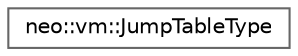 digraph "Graphical Class Hierarchy"
{
 // LATEX_PDF_SIZE
  bgcolor="transparent";
  edge [fontname=Helvetica,fontsize=10,labelfontname=Helvetica,labelfontsize=10];
  node [fontname=Helvetica,fontsize=10,shape=box,height=0.2,width=0.4];
  rankdir="LR";
  Node0 [id="Node000000",label="neo::vm::JumpTableType",height=0.2,width=0.4,color="grey40", fillcolor="white", style="filled",URL="$classneo_1_1vm_1_1_jump_table_type.html",tooltip="Type operations for the JumpTable."];
}
